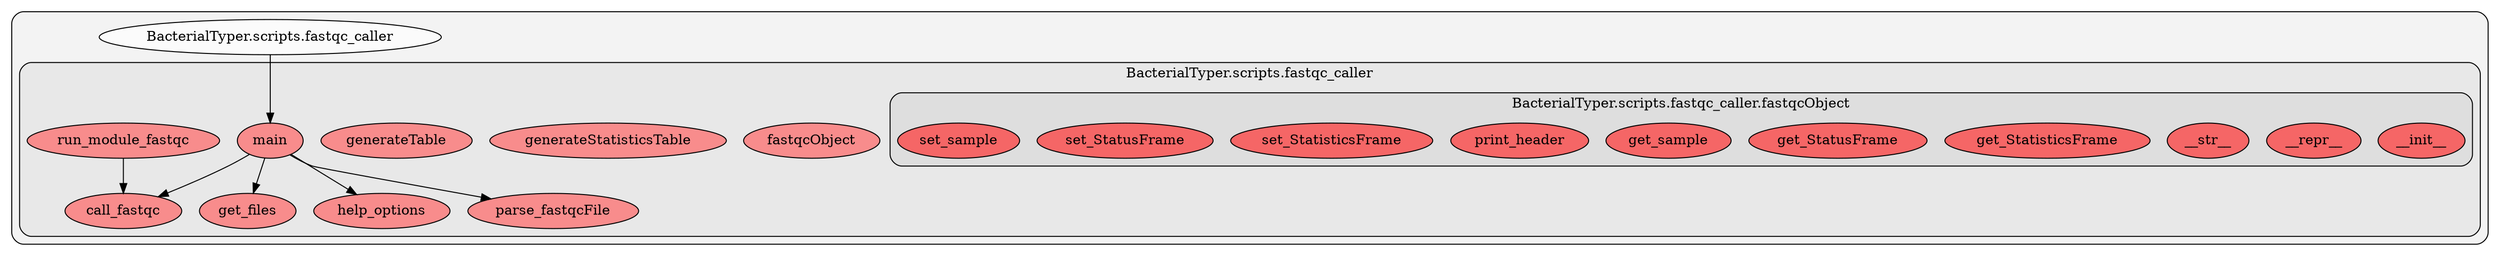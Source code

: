 digraph G {
    graph [rankdir=TB, clusterrank="local"];
    subgraph cluster_G {

        graph [style="filled,rounded",fillcolor="#80808018", label=""];
        BacterialTyper__scripts__fastqc_caller [label="BacterialTyper.scripts.fastqc_caller", style="filled", fillcolor="#ffffffb2", fontcolor="#000000", group="0"];
        subgraph cluster_BacterialTyper__scripts__fastqc_caller {

            graph [style="filled,rounded",fillcolor="#80808018", label="BacterialTyper.scripts.fastqc_caller"];
            BacterialTyper__scripts__fastqc_caller__call_fastqc [label="call_fastqc", style="filled", fillcolor="#ff6565b2", fontcolor="#000000", group="0"];
        }
        subgraph cluster_BacterialTyper__scripts__fastqc_caller {

            graph [style="filled,rounded",fillcolor="#80808018", label="BacterialTyper.scripts.fastqc_caller"];
            BacterialTyper__scripts__fastqc_caller__fastqcObject [label="fastqcObject", style="filled", fillcolor="#ff6565b2", fontcolor="#000000", group="0"];
        }
        subgraph cluster_BacterialTyper__scripts__fastqc_caller {

            graph [style="filled,rounded",fillcolor="#80808018", label="BacterialTyper.scripts.fastqc_caller"];
            BacterialTyper__scripts__fastqc_caller__generateStatisticsTable [label="generateStatisticsTable", style="filled", fillcolor="#ff6565b2", fontcolor="#000000", group="0"];
        }
        subgraph cluster_BacterialTyper__scripts__fastqc_caller {

            graph [style="filled,rounded",fillcolor="#80808018", label="BacterialTyper.scripts.fastqc_caller"];
            BacterialTyper__scripts__fastqc_caller__generateTable [label="generateTable", style="filled", fillcolor="#ff6565b2", fontcolor="#000000", group="0"];
        }
        subgraph cluster_BacterialTyper__scripts__fastqc_caller {

            graph [style="filled,rounded",fillcolor="#80808018", label="BacterialTyper.scripts.fastqc_caller"];
            BacterialTyper__scripts__fastqc_caller__get_files [label="get_files", style="filled", fillcolor="#ff6565b2", fontcolor="#000000", group="0"];
        }
        subgraph cluster_BacterialTyper__scripts__fastqc_caller {

            graph [style="filled,rounded",fillcolor="#80808018", label="BacterialTyper.scripts.fastqc_caller"];
            BacterialTyper__scripts__fastqc_caller__help_options [label="help_options", style="filled", fillcolor="#ff6565b2", fontcolor="#000000", group="0"];
        }
        subgraph cluster_BacterialTyper__scripts__fastqc_caller {

            graph [style="filled,rounded",fillcolor="#80808018", label="BacterialTyper.scripts.fastqc_caller"];
            BacterialTyper__scripts__fastqc_caller__main [label="main", style="filled", fillcolor="#ff6565b2", fontcolor="#000000", group="0"];
        }
        subgraph cluster_BacterialTyper__scripts__fastqc_caller {

            graph [style="filled,rounded",fillcolor="#80808018", label="BacterialTyper.scripts.fastqc_caller"];
            BacterialTyper__scripts__fastqc_caller__parse_fastqcFile [label="parse_fastqcFile", style="filled", fillcolor="#ff6565b2", fontcolor="#000000", group="0"];
        }
        subgraph cluster_BacterialTyper__scripts__fastqc_caller {

            graph [style="filled,rounded",fillcolor="#80808018", label="BacterialTyper.scripts.fastqc_caller"];
            BacterialTyper__scripts__fastqc_caller__run_module_fastqc [label="run_module_fastqc", style="filled", fillcolor="#ff6565b2", fontcolor="#000000", group="0"];
            subgraph cluster_BacterialTyper__scripts__fastqc_caller__fastqcObject {

                graph [style="filled,rounded",fillcolor="#80808018", label="BacterialTyper.scripts.fastqc_caller.fastqcObject"];
                BacterialTyper__scripts__fastqc_caller__fastqcObject____init__ [label="__init__", style="filled", fillcolor="#ff3232b2", fontcolor="#000000", group="0"];
            }
            subgraph cluster_BacterialTyper__scripts__fastqc_caller__fastqcObject {

                graph [style="filled,rounded",fillcolor="#80808018", label="BacterialTyper.scripts.fastqc_caller.fastqcObject"];
                BacterialTyper__scripts__fastqc_caller__fastqcObject____repr__ [label="__repr__", style="filled", fillcolor="#ff3232b2", fontcolor="#000000", group="0"];
            }
            subgraph cluster_BacterialTyper__scripts__fastqc_caller__fastqcObject {

                graph [style="filled,rounded",fillcolor="#80808018", label="BacterialTyper.scripts.fastqc_caller.fastqcObject"];
                BacterialTyper__scripts__fastqc_caller__fastqcObject____str__ [label="__str__", style="filled", fillcolor="#ff3232b2", fontcolor="#000000", group="0"];
            }
            subgraph cluster_BacterialTyper__scripts__fastqc_caller__fastqcObject {

                graph [style="filled,rounded",fillcolor="#80808018", label="BacterialTyper.scripts.fastqc_caller.fastqcObject"];
                BacterialTyper__scripts__fastqc_caller__fastqcObject__get_StatisticsFrame [label="get_StatisticsFrame", style="filled", fillcolor="#ff3232b2", fontcolor="#000000", group="0"];
            }
            subgraph cluster_BacterialTyper__scripts__fastqc_caller__fastqcObject {

                graph [style="filled,rounded",fillcolor="#80808018", label="BacterialTyper.scripts.fastqc_caller.fastqcObject"];
                BacterialTyper__scripts__fastqc_caller__fastqcObject__get_StatusFrame [label="get_StatusFrame", style="filled", fillcolor="#ff3232b2", fontcolor="#000000", group="0"];
            }
            subgraph cluster_BacterialTyper__scripts__fastqc_caller__fastqcObject {

                graph [style="filled,rounded",fillcolor="#80808018", label="BacterialTyper.scripts.fastqc_caller.fastqcObject"];
                BacterialTyper__scripts__fastqc_caller__fastqcObject__get_sample [label="get_sample", style="filled", fillcolor="#ff3232b2", fontcolor="#000000", group="0"];
            }
            subgraph cluster_BacterialTyper__scripts__fastqc_caller__fastqcObject {

                graph [style="filled,rounded",fillcolor="#80808018", label="BacterialTyper.scripts.fastqc_caller.fastqcObject"];
                BacterialTyper__scripts__fastqc_caller__fastqcObject__print_header [label="print_header", style="filled", fillcolor="#ff3232b2", fontcolor="#000000", group="0"];
            }
            subgraph cluster_BacterialTyper__scripts__fastqc_caller__fastqcObject {

                graph [style="filled,rounded",fillcolor="#80808018", label="BacterialTyper.scripts.fastqc_caller.fastqcObject"];
                BacterialTyper__scripts__fastqc_caller__fastqcObject__set_StatisticsFrame [label="set_StatisticsFrame", style="filled", fillcolor="#ff3232b2", fontcolor="#000000", group="0"];
            }
            subgraph cluster_BacterialTyper__scripts__fastqc_caller__fastqcObject {

                graph [style="filled,rounded",fillcolor="#80808018", label="BacterialTyper.scripts.fastqc_caller.fastqcObject"];
                BacterialTyper__scripts__fastqc_caller__fastqcObject__set_StatusFrame [label="set_StatusFrame", style="filled", fillcolor="#ff3232b2", fontcolor="#000000", group="0"];
            }
            subgraph cluster_BacterialTyper__scripts__fastqc_caller__fastqcObject {

                graph [style="filled,rounded",fillcolor="#80808018", label="BacterialTyper.scripts.fastqc_caller.fastqcObject"];
                BacterialTyper__scripts__fastqc_caller__fastqcObject__set_sample [label="set_sample", style="filled", fillcolor="#ff3232b2", fontcolor="#000000", group="0"];
            }
        }
    }
        BacterialTyper__scripts__fastqc_caller -> BacterialTyper__scripts__fastqc_caller__main [style="solid", color="#000000"];
        BacterialTyper__scripts__fastqc_caller__run_module_fastqc -> BacterialTyper__scripts__fastqc_caller__call_fastqc [style="solid", color="#000000"];
        BacterialTyper__scripts__fastqc_caller__main -> BacterialTyper__scripts__fastqc_caller__parse_fastqcFile [style="solid", color="#000000"];
        BacterialTyper__scripts__fastqc_caller__main -> BacterialTyper__scripts__fastqc_caller__help_options [style="solid", color="#000000"];
        BacterialTyper__scripts__fastqc_caller__main -> BacterialTyper__scripts__fastqc_caller__get_files [style="solid", color="#000000"];
        BacterialTyper__scripts__fastqc_caller__main -> BacterialTyper__scripts__fastqc_caller__call_fastqc [style="solid", color="#000000"];
    }

